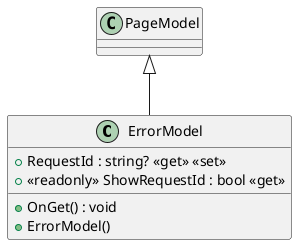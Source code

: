 @startuml ErrorModel
class ErrorModel  {
    + RequestId : string? <<get>> <<set>>
    + <<readonly>> ShowRequestId : bool <<get>>
    + OnGet() : void
    + ErrorModel()
}
PageModel <|-- ErrorModel
@enduml
